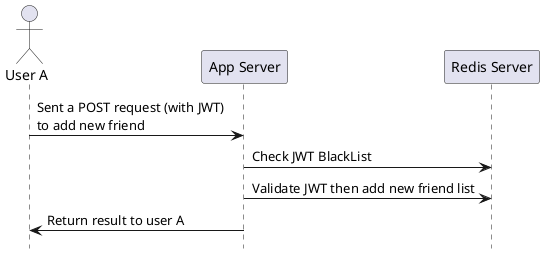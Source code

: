 @startuml
hide footbox

actor "User A"

"User A" -> "App Server": Sent a POST request (with JWT) \nto add new friend
"App Server" -> "Redis Server": Check JWT BlackList
"App Server" -> "Redis Server": Validate JWT then add new friend list
"App Server" -> "User A": Return result to user A

@enduml